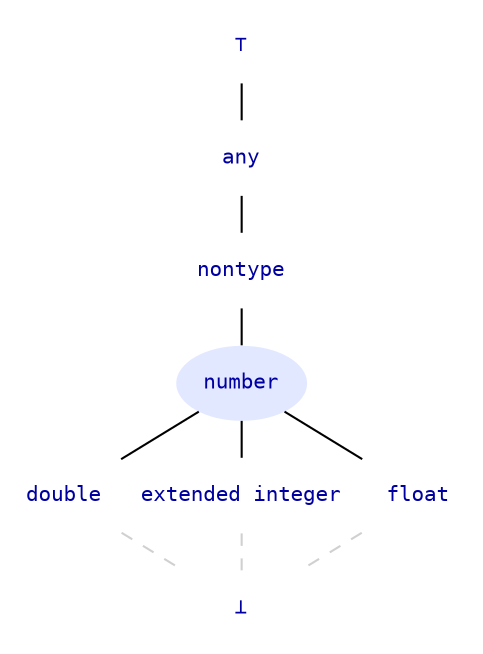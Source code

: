 strict graph "Type lattice: focus on number."
{
	nodesep="0.0125";
	ranksep="0.25";
	node
	[
		shape="plaintext",
		fontname="Consolas",
		fontsize="10",
		fontcolor="#0000A0",
		target="_top"
	];

	/* Labels for the nodes. */
        ⊤ [href="/about-avail/documentation/type-system/types-top.html"];
        any [href="/about-avail/documentation/type-system/types-any.html"];
        nontype [href="/about-avail/documentation/type-system/types-nontype.html"];
	number
	[
		shape="ellipse",
		href="/about-avail/documentation/type-system/types-number.html",
		style="filled",
		fillcolor="#E2E8FF",
		peripheries="0"
	];
	double [href="/about-avail/documentation/type-system/types-double.html"];
	"extended integer" [href="/about-avail/documentation/type-system/types-extended-integer.html"];
	float [href="/about-avail/documentation/type-system/types-float.html"];
	⊥ [href="/about-avail/documentation/type-system/types-bottom.html"];

	/* Connectivity. */
	⊤ -- any -- nontype -- number -- {double "extended integer" float};
	{double "extended integer" float}
		-- ⊥ [color="#d0d0d0", style="dashed"];
}

